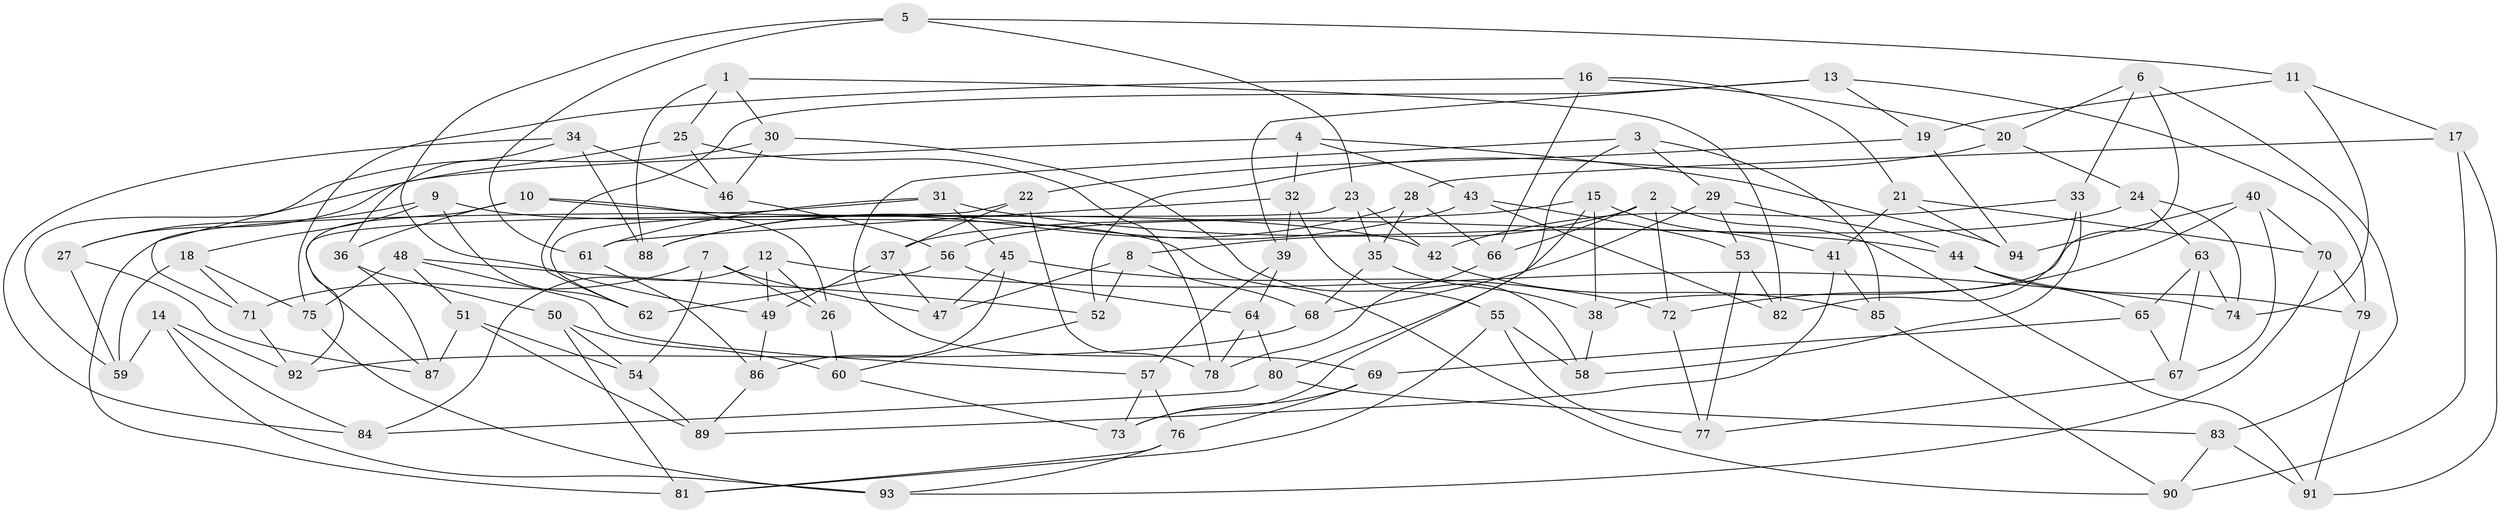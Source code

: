 // Generated by graph-tools (version 1.1) at 2025/50/03/09/25 03:50:56]
// undirected, 94 vertices, 188 edges
graph export_dot {
graph [start="1"]
  node [color=gray90,style=filled];
  1;
  2;
  3;
  4;
  5;
  6;
  7;
  8;
  9;
  10;
  11;
  12;
  13;
  14;
  15;
  16;
  17;
  18;
  19;
  20;
  21;
  22;
  23;
  24;
  25;
  26;
  27;
  28;
  29;
  30;
  31;
  32;
  33;
  34;
  35;
  36;
  37;
  38;
  39;
  40;
  41;
  42;
  43;
  44;
  45;
  46;
  47;
  48;
  49;
  50;
  51;
  52;
  53;
  54;
  55;
  56;
  57;
  58;
  59;
  60;
  61;
  62;
  63;
  64;
  65;
  66;
  67;
  68;
  69;
  70;
  71;
  72;
  73;
  74;
  75;
  76;
  77;
  78;
  79;
  80;
  81;
  82;
  83;
  84;
  85;
  86;
  87;
  88;
  89;
  90;
  91;
  92;
  93;
  94;
  1 -- 30;
  1 -- 88;
  1 -- 82;
  1 -- 25;
  2 -- 72;
  2 -- 91;
  2 -- 8;
  2 -- 66;
  3 -- 85;
  3 -- 69;
  3 -- 29;
  3 -- 73;
  4 -- 27;
  4 -- 94;
  4 -- 43;
  4 -- 32;
  5 -- 11;
  5 -- 61;
  5 -- 23;
  5 -- 49;
  6 -- 33;
  6 -- 38;
  6 -- 83;
  6 -- 20;
  7 -- 54;
  7 -- 26;
  7 -- 71;
  7 -- 47;
  8 -- 52;
  8 -- 68;
  8 -- 47;
  9 -- 27;
  9 -- 62;
  9 -- 18;
  9 -- 90;
  10 -- 42;
  10 -- 36;
  10 -- 26;
  10 -- 87;
  11 -- 17;
  11 -- 74;
  11 -- 19;
  12 -- 84;
  12 -- 26;
  12 -- 74;
  12 -- 49;
  13 -- 62;
  13 -- 39;
  13 -- 79;
  13 -- 19;
  14 -- 84;
  14 -- 92;
  14 -- 93;
  14 -- 59;
  15 -- 80;
  15 -- 41;
  15 -- 38;
  15 -- 37;
  16 -- 21;
  16 -- 20;
  16 -- 75;
  16 -- 66;
  17 -- 91;
  17 -- 28;
  17 -- 90;
  18 -- 75;
  18 -- 71;
  18 -- 59;
  19 -- 22;
  19 -- 94;
  20 -- 24;
  20 -- 52;
  21 -- 70;
  21 -- 94;
  21 -- 41;
  22 -- 78;
  22 -- 37;
  22 -- 62;
  23 -- 35;
  23 -- 42;
  23 -- 92;
  24 -- 56;
  24 -- 63;
  24 -- 74;
  25 -- 71;
  25 -- 46;
  25 -- 78;
  26 -- 60;
  27 -- 87;
  27 -- 59;
  28 -- 35;
  28 -- 88;
  28 -- 66;
  29 -- 68;
  29 -- 53;
  29 -- 44;
  30 -- 55;
  30 -- 46;
  30 -- 59;
  31 -- 45;
  31 -- 61;
  31 -- 81;
  31 -- 44;
  32 -- 58;
  32 -- 39;
  32 -- 61;
  33 -- 42;
  33 -- 58;
  33 -- 82;
  34 -- 46;
  34 -- 88;
  34 -- 36;
  34 -- 84;
  35 -- 68;
  35 -- 38;
  36 -- 50;
  36 -- 87;
  37 -- 47;
  37 -- 49;
  38 -- 58;
  39 -- 64;
  39 -- 57;
  40 -- 67;
  40 -- 94;
  40 -- 70;
  40 -- 72;
  41 -- 85;
  41 -- 89;
  42 -- 85;
  43 -- 53;
  43 -- 82;
  43 -- 88;
  44 -- 65;
  44 -- 79;
  45 -- 47;
  45 -- 72;
  45 -- 86;
  46 -- 56;
  48 -- 75;
  48 -- 51;
  48 -- 52;
  48 -- 57;
  49 -- 86;
  50 -- 60;
  50 -- 81;
  50 -- 54;
  51 -- 89;
  51 -- 54;
  51 -- 87;
  52 -- 60;
  53 -- 77;
  53 -- 82;
  54 -- 89;
  55 -- 81;
  55 -- 58;
  55 -- 77;
  56 -- 62;
  56 -- 64;
  57 -- 73;
  57 -- 76;
  60 -- 73;
  61 -- 86;
  63 -- 67;
  63 -- 65;
  63 -- 74;
  64 -- 80;
  64 -- 78;
  65 -- 69;
  65 -- 67;
  66 -- 78;
  67 -- 77;
  68 -- 92;
  69 -- 73;
  69 -- 76;
  70 -- 79;
  70 -- 93;
  71 -- 92;
  72 -- 77;
  75 -- 93;
  76 -- 93;
  76 -- 81;
  79 -- 91;
  80 -- 83;
  80 -- 84;
  83 -- 90;
  83 -- 91;
  85 -- 90;
  86 -- 89;
}
